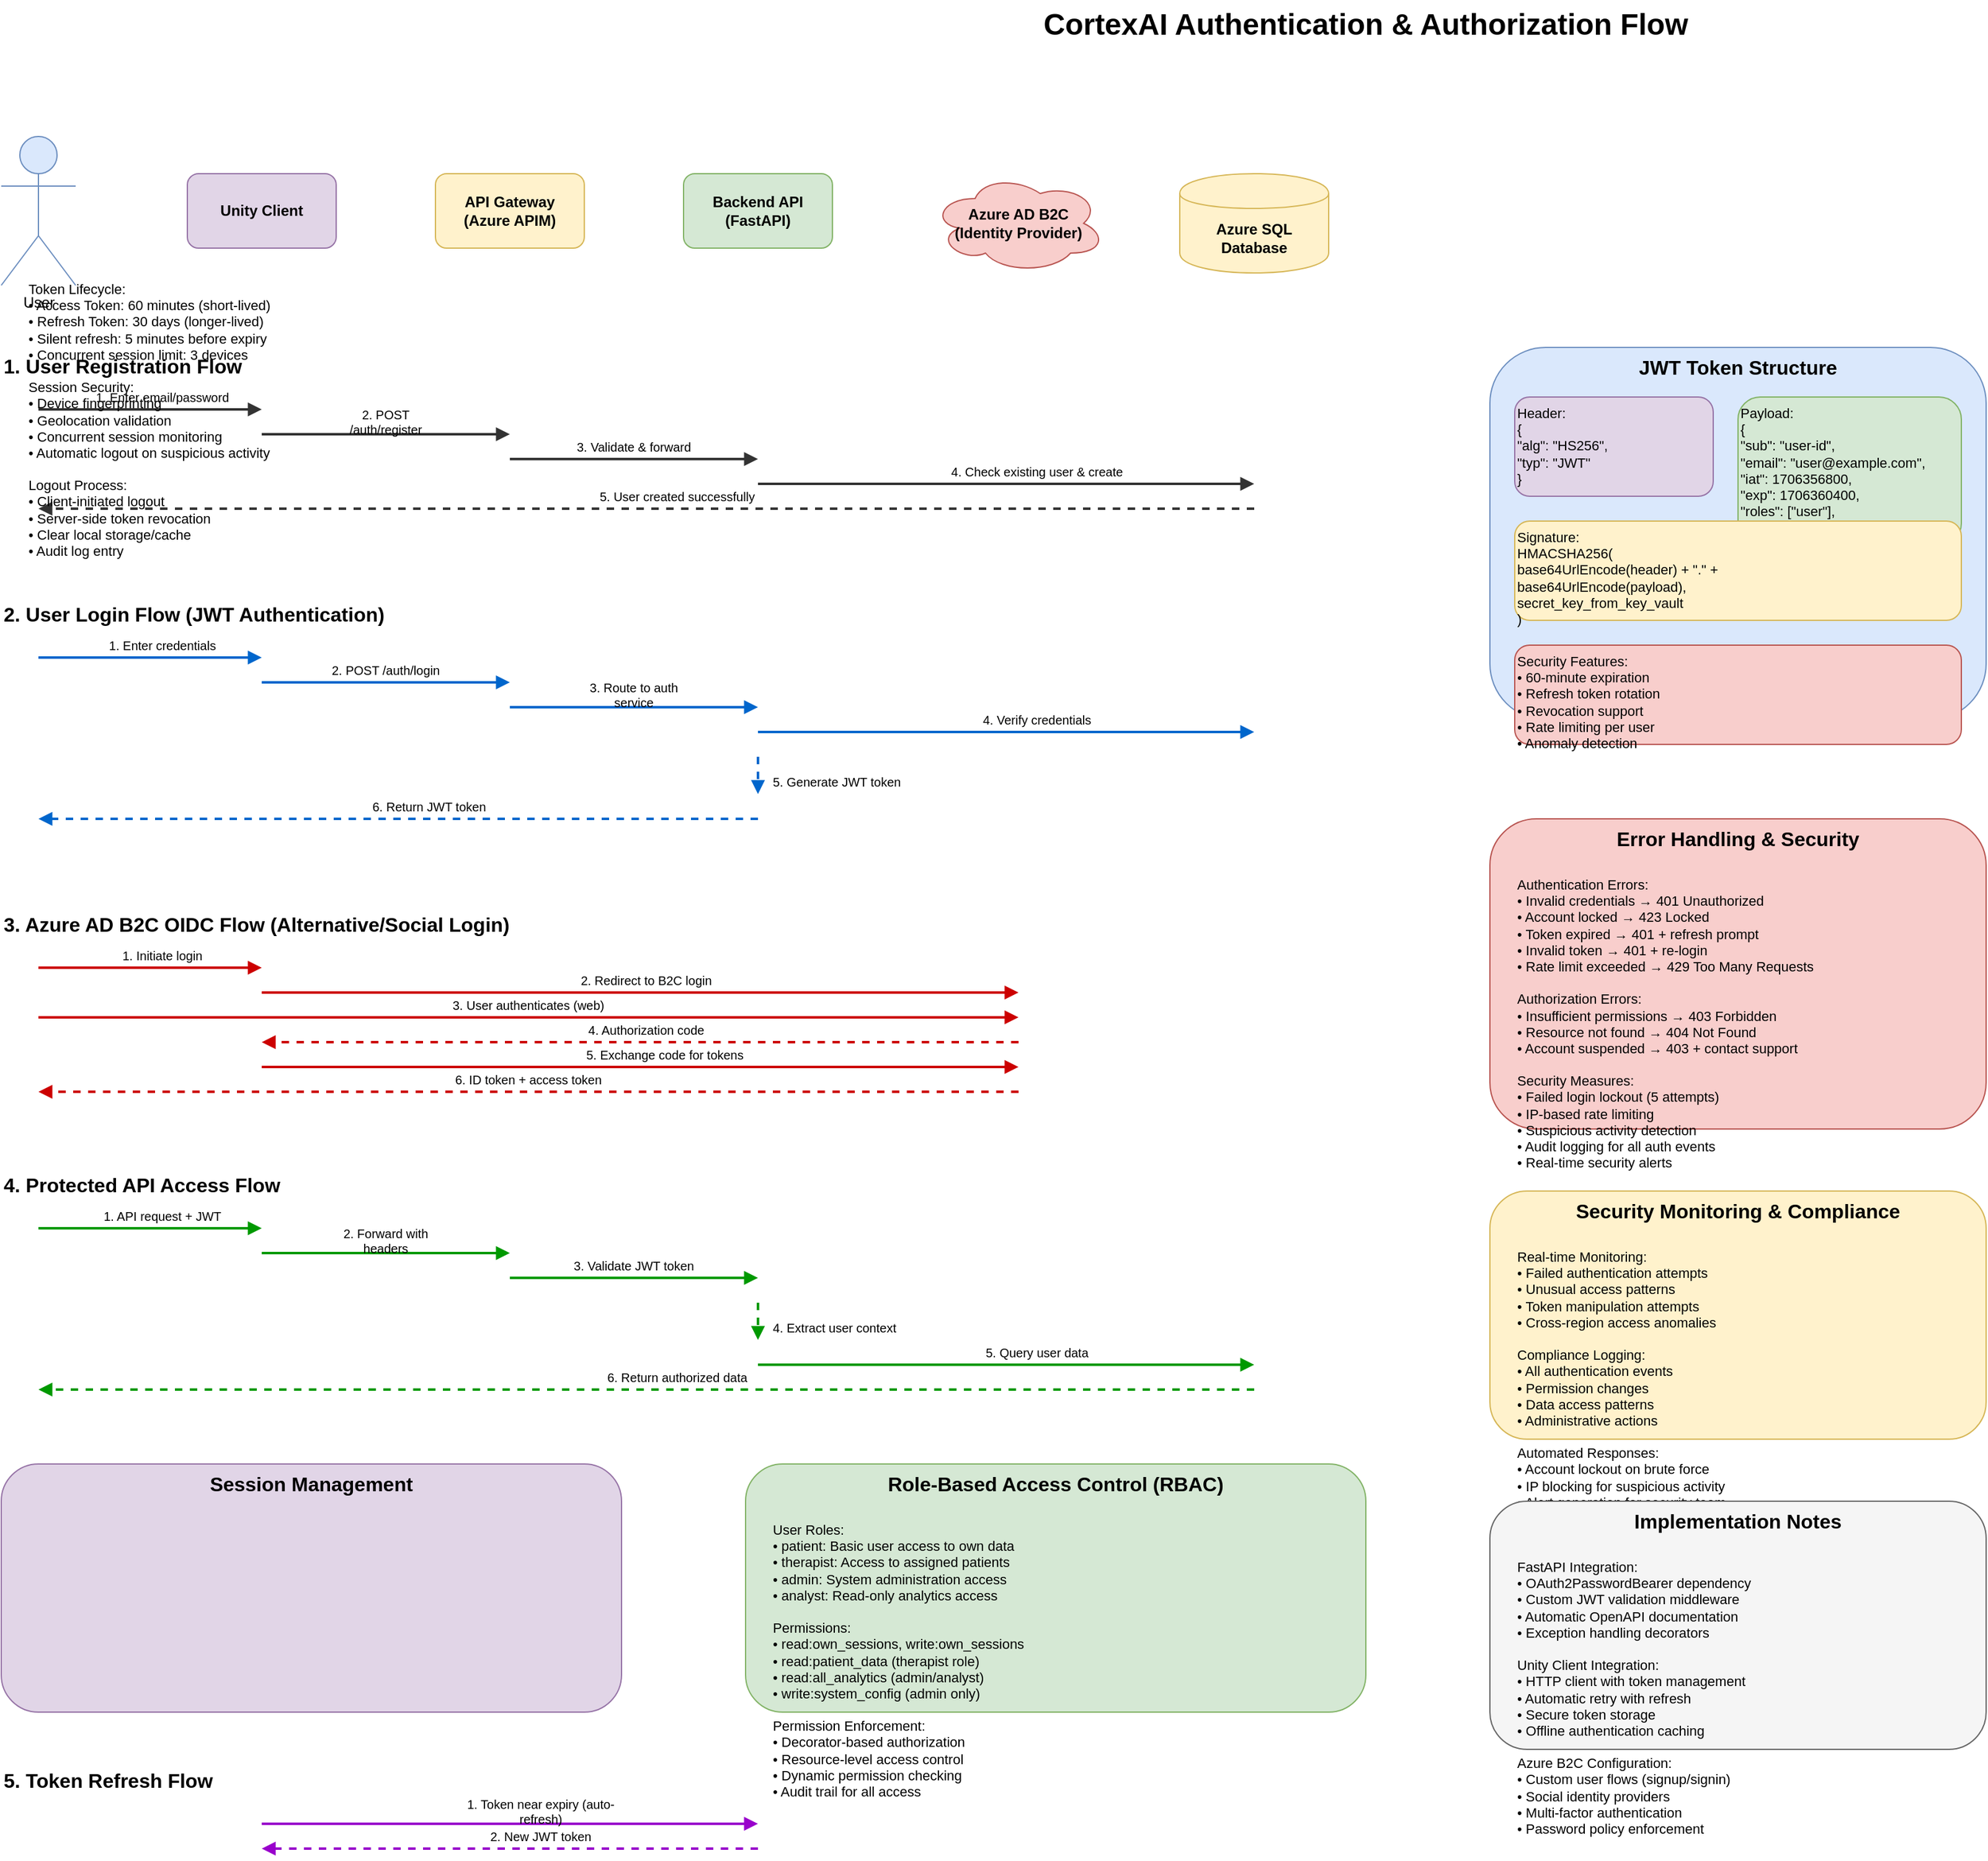 <mxfile version="24.7.17">
  <diagram id="authenticationFlow" name="Authentication Flow">
    <mxGraphModel dx="2200" dy="1400" grid="1" gridSize="10" guides="1" tooltips="1" connect="1" arrows="1" fold="1" page="1" pageScale="1" pageWidth="2400" pageHeight="1600" math="0" shadow="0">
      <root>
        <mxCell id="0"/>
        <mxCell id="1" parent="0"/>

        <!-- Title -->
        <mxCell id="title" value="CortexAI Authentication &amp; Authorization Flow" style="text;html=1;strokeColor=none;fillColor=none;align=center;verticalAlign=middle;whiteSpace=wrap;rounded=0;fontSize=24;fontStyle=1" vertex="1" parent="1">
          <mxGeometry x="900" y="40" width="600" height="40" as="geometry"/>
        </mxCell>

        <!-- Actors -->
        <mxCell id="user" value="User" style="shape=umlActor;verticalLabelPosition=bottom;verticalAlign=top;html=1;outlineConnect=0;fillColor=#dae8fc;strokeColor=#6c8ebf;" vertex="1" parent="1">
          <mxGeometry x="100" y="150" width="60" height="120" as="geometry"/>
        </mxCell>

        <mxCell id="unityClient" value="Unity Client" style="rounded=1;whiteSpace=wrap;html=1;fillColor=#e1d5e7;strokeColor=#9673a6;fontSize=12;fontStyle=1;" vertex="1" parent="1">
          <mxGeometry x="250" y="180" width="120" height="60" as="geometry"/>
        </mxCell>

        <mxCell id="apiGateway" value="API Gateway&#xa;(Azure APIM)" style="rounded=1;whiteSpace=wrap;html=1;fillColor=#fff2cc;strokeColor=#d6b656;fontSize=12;fontStyle=1;" vertex="1" parent="1">
          <mxGeometry x="450" y="180" width="120" height="60" as="geometry"/>
        </mxCell>

        <mxCell id="backendAPI" value="Backend API&#xa;(FastAPI)" style="rounded=1;whiteSpace=wrap;html=1;fillColor=#d5e8d4;strokeColor=#82b366;fontSize=12;fontStyle=1;" vertex="1" parent="1">
          <mxGeometry x="650" y="180" width="120" height="60" as="geometry"/>
        </mxCell>

        <mxCell id="azureB2C" value="Azure AD B2C&#xa;(Identity Provider)" style="shape=cloud;whiteSpace=wrap;html=1;fillColor=#f8cecc;strokeColor=#b85450;fontSize=12;fontStyle=1;" vertex="1" parent="1">
          <mxGeometry x="850" y="180" width="140" height="80" as="geometry"/>
        </mxCell>

        <mxCell id="database" value="Azure SQL&#xa;Database" style="shape=cylinder;whiteSpace=wrap;html=1;boundedLbl=1;fillColor=#fff2cc;strokeColor=#d6b656;fontSize=12;fontStyle=1;" vertex="1" parent="1">
          <mxGeometry x="1050" y="180" width="120" height="80" as="geometry"/>
        </mxCell>

        <!-- Registration Flow -->
        <mxCell id="regFlowTitle" value="1. User Registration Flow" style="text;html=1;strokeColor=none;fillColor=none;align=left;verticalAlign=middle;whiteSpace=wrap;rounded=0;fontSize=16;fontStyle=1;" vertex="1" parent="1">
          <mxGeometry x="100" y="320" width="300" height="30" as="geometry"/>
        </mxCell>

        <!-- Registration Steps -->
        <mxCell id="reg1" style="endArrow=block;html=1;strokeColor=#333333;strokeWidth=2;" edge="1" parent="1">
          <mxGeometry relative="1" as="geometry">
            <mxPoint x="130" y="370" as="sourcePoint"/>
            <mxPoint x="310" y="370" as="targetPoint"/>
          </mxGeometry>
        </mxCell>
        <mxCell id="reg1Label" value="1. Enter email/password" style="text;html=1;strokeColor=none;fillColor=none;align=center;verticalAlign=middle;whiteSpace=wrap;rounded=0;fontSize=10;" vertex="1" parent="1">
          <mxGeometry x="170" y="350" width="120" height="20" as="geometry"/>
        </mxCell>

        <mxCell id="reg2" style="endArrow=block;html=1;strokeColor=#333333;strokeWidth=2;" edge="1" parent="1">
          <mxGeometry relative="1" as="geometry">
            <mxPoint x="310" y="390" as="sourcePoint"/>
            <mxPoint x="510" y="390" as="targetPoint"/>
          </mxGeometry>
        </mxCell>
        <mxCell id="reg2Label" value="2. POST /auth/register" style="text;html=1;strokeColor=none;fillColor=none;align=center;verticalAlign=middle;whiteSpace=wrap;rounded=0;fontSize=10;" vertex="1" parent="1">
          <mxGeometry x="360" y="370" width="100" height="20" as="geometry"/>
        </mxCell>

        <mxCell id="reg3" style="endArrow=block;html=1;strokeColor=#333333;strokeWidth=2;" edge="1" parent="1">
          <mxGeometry relative="1" as="geometry">
            <mxPoint x="510" y="410" as="sourcePoint"/>
            <mxPoint x="710" y="410" as="targetPoint"/>
          </mxGeometry>
        </mxCell>
        <mxCell id="reg3Label" value="3. Validate &amp; forward" style="text;html=1;strokeColor=none;fillColor=none;align=center;verticalAlign=middle;whiteSpace=wrap;rounded=0;fontSize=10;" vertex="1" parent="1">
          <mxGeometry x="560" y="390" width="100" height="20" as="geometry"/>
        </mxCell>

        <mxCell id="reg4" style="endArrow=block;html=1;strokeColor=#333333;strokeWidth=2;" edge="1" parent="1">
          <mxGeometry relative="1" as="geometry">
            <mxPoint x="710" y="430" as="sourcePoint"/>
            <mxPoint x="1110" y="430" as="targetPoint"/>
          </mxGeometry>
        </mxCell>
        <mxCell id="reg4Label" value="4. Check existing user &amp; create" style="text;html=1;strokeColor=none;fillColor=none;align=center;verticalAlign=middle;whiteSpace=wrap;rounded=0;fontSize=10;" vertex="1" parent="1">
          <mxGeometry x="860" y="410" width="150" height="20" as="geometry"/>
        </mxCell>

        <mxCell id="reg5" style="endArrow=block;html=1;strokeColor=#333333;strokeWidth=2;dashed=1;" edge="1" parent="1">
          <mxGeometry relative="1" as="geometry">
            <mxPoint x="1110" y="450" as="sourcePoint"/>
            <mxPoint x="130" y="450" as="targetPoint"/>
          </mxGeometry>
        </mxCell>
        <mxCell id="reg5Label" value="5. User created successfully" style="text;html=1;strokeColor=none;fillColor=none;align=center;verticalAlign=middle;whiteSpace=wrap;rounded=0;fontSize=10;" vertex="1" parent="1">
          <mxGeometry x="570" y="430" width="150" height="20" as="geometry"/>
        </mxCell>

        <!-- Login Flow -->
        <mxCell id="loginFlowTitle" value="2. User Login Flow (JWT Authentication)" style="text;html=1;strokeColor=none;fillColor=none;align=left;verticalAlign=middle;whiteSpace=wrap;rounded=0;fontSize=16;fontStyle=1;" vertex="1" parent="1">
          <mxGeometry x="100" y="520" width="400" height="30" as="geometry"/>
        </mxCell>

        <!-- Login Steps -->
        <mxCell id="login1" style="endArrow=block;html=1;strokeColor=#0066cc;strokeWidth=2;" edge="1" parent="1">
          <mxGeometry relative="1" as="geometry">
            <mxPoint x="130" y="570" as="sourcePoint"/>
            <mxPoint x="310" y="570" as="targetPoint"/>
          </mxGeometry>
        </mxCell>
        <mxCell id="login1Label" value="1. Enter credentials" style="text;html=1;strokeColor=none;fillColor=none;align=center;verticalAlign=middle;whiteSpace=wrap;rounded=0;fontSize=10;" vertex="1" parent="1">
          <mxGeometry x="170" y="550" width="120" height="20" as="geometry"/>
        </mxCell>

        <mxCell id="login2" style="endArrow=block;html=1;strokeColor=#0066cc;strokeWidth=2;" edge="1" parent="1">
          <mxGeometry relative="1" as="geometry">
            <mxPoint x="310" y="590" as="sourcePoint"/>
            <mxPoint x="510" y="590" as="targetPoint"/>
          </mxGeometry>
        </mxCell>
        <mxCell id="login2Label" value="2. POST /auth/login" style="text;html=1;strokeColor=none;fillColor=none;align=center;verticalAlign=middle;whiteSpace=wrap;rounded=0;fontSize=10;" vertex="1" parent="1">
          <mxGeometry x="360" y="570" width="100" height="20" as="geometry"/>
        </mxCell>

        <mxCell id="login3" style="endArrow=block;html=1;strokeColor=#0066cc;strokeWidth=2;" edge="1" parent="1">
          <mxGeometry relative="1" as="geometry">
            <mxPoint x="510" y="610" as="sourcePoint"/>
            <mxPoint x="710" y="610" as="targetPoint"/>
          </mxGeometry>
        </mxCell>
        <mxCell id="login3Label" value="3. Route to auth service" style="text;html=1;strokeColor=none;fillColor=none;align=center;verticalAlign=middle;whiteSpace=wrap;rounded=0;fontSize=10;" vertex="1" parent="1">
          <mxGeometry x="560" y="590" width="100" height="20" as="geometry"/>
        </mxCell>

        <mxCell id="login4" style="endArrow=block;html=1;strokeColor=#0066cc;strokeWidth=2;" edge="1" parent="1">
          <mxGeometry relative="1" as="geometry">
            <mxPoint x="710" y="630" as="sourcePoint"/>
            <mxPoint x="1110" y="630" as="targetPoint"/>
          </mxGeometry>
        </mxCell>
        <mxCell id="login4Label" value="4. Verify credentials" style="text;html=1;strokeColor=none;fillColor=none;align=center;verticalAlign=middle;whiteSpace=wrap;rounded=0;fontSize=10;" vertex="1" parent="1">
          <mxGeometry x="860" y="610" width="150" height="20" as="geometry"/>
        </mxCell>

        <mxCell id="login5" style="endArrow=block;html=1;strokeColor=#0066cc;strokeWidth=2;dashed=1;" edge="1" parent="1">
          <mxGeometry relative="1" as="geometry">
            <mxPoint x="710" y="650" as="sourcePoint"/>
            <mxPoint x="710" y="680" as="targetPoint"/>
          </mxGeometry>
        </mxCell>
        <mxCell id="login5Label" value="5. Generate JWT token" style="text;html=1;strokeColor=none;fillColor=none;align=left;verticalAlign=middle;whiteSpace=wrap;rounded=0;fontSize=10;" vertex="1" parent="1">
          <mxGeometry x="720" y="660" width="120" height="20" as="geometry"/>
        </mxCell>

        <mxCell id="login6" style="endArrow=block;html=1;strokeColor=#0066cc;strokeWidth=2;dashed=1;" edge="1" parent="1">
          <mxGeometry relative="1" as="geometry">
            <mxPoint x="710" y="700" as="sourcePoint"/>
            <mxPoint x="130" y="700" as="targetPoint"/>
          </mxGeometry>
        </mxCell>
        <mxCell id="login6Label" value="6. Return JWT token" style="text;html=1;strokeColor=none;fillColor=none;align=center;verticalAlign=middle;whiteSpace=wrap;rounded=0;fontSize=10;" vertex="1" parent="1">
          <mxGeometry x="370" y="680" width="150" height="20" as="geometry"/>
        </mxCell>

        <!-- OIDC Flow with Azure B2C -->
        <mxCell id="oidcFlowTitle" value="3. Azure AD B2C OIDC Flow (Alternative/Social Login)" style="text;html=1;strokeColor=none;fillColor=none;align=left;verticalAlign=middle;whiteSpace=wrap;rounded=0;fontSize=16;fontStyle=1;" vertex="1" parent="1">
          <mxGeometry x="100" y="770" width="500" height="30" as="geometry"/>
        </mxCell>

        <!-- OIDC Steps -->
        <mxCell id="oidc1" style="endArrow=block;html=1;strokeColor=#cc0000;strokeWidth=2;" edge="1" parent="1">
          <mxGeometry relative="1" as="geometry">
            <mxPoint x="130" y="820" as="sourcePoint"/>
            <mxPoint x="310" y="820" as="targetPoint"/>
          </mxGeometry>
        </mxCell>
        <mxCell id="oidc1Label" value="1. Initiate login" style="text;html=1;strokeColor=none;fillColor=none;align=center;verticalAlign=middle;whiteSpace=wrap;rounded=0;fontSize=10;" vertex="1" parent="1">
          <mxGeometry x="170" y="800" width="120" height="20" as="geometry"/>
        </mxCell>

        <mxCell id="oidc2" style="endArrow=block;html=1;strokeColor=#cc0000;strokeWidth=2;" edge="1" parent="1">
          <mxGeometry relative="1" as="geometry">
            <mxPoint x="310" y="840" as="sourcePoint"/>
            <mxPoint x="920" y="840" as="targetPoint"/>
          </mxGeometry>
        </mxCell>
        <mxCell id="oidc2Label" value="2. Redirect to B2C login" style="text;html=1;strokeColor=none;fillColor=none;align=center;verticalAlign=middle;whiteSpace=wrap;rounded=0;fontSize=10;" vertex="1" parent="1">
          <mxGeometry x="560" y="820" width="120" height="20" as="geometry"/>
        </mxCell>

        <mxCell id="oidc3" style="endArrow=block;html=1;strokeColor=#cc0000;strokeWidth=2;" edge="1" parent="1">
          <mxGeometry relative="1" as="geometry">
            <mxPoint x="130" y="860" as="sourcePoint"/>
            <mxPoint x="920" y="860" as="targetPoint"/>
          </mxGeometry>
        </mxCell>
        <mxCell id="oidc3Label" value="3. User authenticates (web)" style="text;html=1;strokeColor=none;fillColor=none;align=center;verticalAlign=middle;whiteSpace=wrap;rounded=0;fontSize=10;" vertex="1" parent="1">
          <mxGeometry x="450" y="840" width="150" height="20" as="geometry"/>
        </mxCell>

        <mxCell id="oidc4" style="endArrow=block;html=1;strokeColor=#cc0000;strokeWidth=2;dashed=1;" edge="1" parent="1">
          <mxGeometry relative="1" as="geometry">
            <mxPoint x="920" y="880" as="sourcePoint"/>
            <mxPoint x="310" y="880" as="targetPoint"/>
          </mxGeometry>
        </mxCell>
        <mxCell id="oidc4Label" value="4. Authorization code" style="text;html=1;strokeColor=none;fillColor=none;align=center;verticalAlign=middle;whiteSpace=wrap;rounded=0;fontSize=10;" vertex="1" parent="1">
          <mxGeometry x="560" y="860" width="120" height="20" as="geometry"/>
        </mxCell>

        <mxCell id="oidc5" style="endArrow=block;html=1;strokeColor=#cc0000;strokeWidth=2;" edge="1" parent="1">
          <mxGeometry relative="1" as="geometry">
            <mxPoint x="310" y="900" as="sourcePoint"/>
            <mxPoint x="920" y="900" as="targetPoint"/>
          </mxGeometry>
        </mxCell>
        <mxCell id="oidc5Label" value="5. Exchange code for tokens" style="text;html=1;strokeColor=none;fillColor=none;align=center;verticalAlign=middle;whiteSpace=wrap;rounded=0;fontSize=10;" vertex="1" parent="1">
          <mxGeometry x="560" y="880" width="150" height="20" as="geometry"/>
        </mxCell>

        <mxCell id="oidc6" style="endArrow=block;html=1;strokeColor=#cc0000;strokeWidth=2;dashed=1;" edge="1" parent="1">
          <mxGeometry relative="1" as="geometry">
            <mxPoint x="920" y="920" as="sourcePoint"/>
            <mxPoint x="130" y="920" as="targetPoint"/>
          </mxGeometry>
        </mxCell>
        <mxCell id="oidc6Label" value="6. ID token + access token" style="text;html=1;strokeColor=none;fillColor=none;align=center;verticalAlign=middle;whiteSpace=wrap;rounded=0;fontSize=10;" vertex="1" parent="1">
          <mxGeometry x="450" y="900" width="150" height="20" as="geometry"/>
        </mxCell>

        <!-- API Access Flow -->
        <mxCell id="apiFlowTitle" value="4. Protected API Access Flow" style="text;html=1;strokeColor=none;fillColor=none;align=left;verticalAlign=middle;whiteSpace=wrap;rounded=0;fontSize=16;fontStyle=1;" vertex="1" parent="1">
          <mxGeometry x="100" y="980" width="400" height="30" as="geometry"/>
        </mxCell>

        <!-- API Access Steps -->
        <mxCell id="api1" style="endArrow=block;html=1;strokeColor=#009900;strokeWidth=2;" edge="1" parent="1">
          <mxGeometry relative="1" as="geometry">
            <mxPoint x="130" y="1030" as="sourcePoint"/>
            <mxPoint x="310" y="1030" as="targetPoint"/>
          </mxGeometry>
        </mxCell>
        <mxCell id="api1Label" value="1. API request + JWT" style="text;html=1;strokeColor=none;fillColor=none;align=center;verticalAlign=middle;whiteSpace=wrap;rounded=0;fontSize=10;" vertex="1" parent="1">
          <mxGeometry x="170" y="1010" width="120" height="20" as="geometry"/>
        </mxCell>

        <mxCell id="api2" style="endArrow=block;html=1;strokeColor=#009900;strokeWidth=2;" edge="1" parent="1">
          <mxGeometry relative="1" as="geometry">
            <mxPoint x="310" y="1050" as="sourcePoint"/>
            <mxPoint x="510" y="1050" as="targetPoint"/>
          </mxGeometry>
        </mxCell>
        <mxCell id="api2Label" value="2. Forward with headers" style="text;html=1;strokeColor=none;fillColor=none;align=center;verticalAlign=middle;whiteSpace=wrap;rounded=0;fontSize=10;" vertex="1" parent="1">
          <mxGeometry x="360" y="1030" width="100" height="20" as="geometry"/>
        </mxCell>

        <mxCell id="api3" style="endArrow=block;html=1;strokeColor=#009900;strokeWidth=2;" edge="1" parent="1">
          <mxGeometry relative="1" as="geometry">
            <mxPoint x="510" y="1070" as="sourcePoint"/>
            <mxPoint x="710" y="1070" as="targetPoint"/>
          </mxGeometry>
        </mxCell>
        <mxCell id="api3Label" value="3. Validate JWT token" style="text;html=1;strokeColor=none;fillColor=none;align=center;verticalAlign=middle;whiteSpace=wrap;rounded=0;fontSize=10;" vertex="1" parent="1">
          <mxGeometry x="560" y="1050" width="100" height="20" as="geometry"/>
        </mxCell>

        <mxCell id="api4" style="endArrow=block;html=1;strokeColor=#009900;strokeWidth=2;dashed=1;" edge="1" parent="1">
          <mxGeometry relative="1" as="geometry">
            <mxPoint x="710" y="1090" as="sourcePoint"/>
            <mxPoint x="710" y="1120" as="targetPoint"/>
          </mxGeometry>
        </mxCell>
        <mxCell id="api4Label" value="4. Extract user context" style="text;html=1;strokeColor=none;fillColor=none;align=left;verticalAlign=middle;whiteSpace=wrap;rounded=0;fontSize=10;" vertex="1" parent="1">
          <mxGeometry x="720" y="1100" width="120" height="20" as="geometry"/>
        </mxCell>

        <mxCell id="api5" style="endArrow=block;html=1;strokeColor=#009900;strokeWidth=2;" edge="1" parent="1">
          <mxGeometry relative="1" as="geometry">
            <mxPoint x="710" y="1140" as="sourcePoint"/>
            <mxPoint x="1110" y="1140" as="targetPoint"/>
          </mxGeometry>
        </mxCell>
        <mxCell id="api5Label" value="5. Query user data" style="text;html=1;strokeColor=none;fillColor=none;align=center;verticalAlign=middle;whiteSpace=wrap;rounded=0;fontSize=10;" vertex="1" parent="1">
          <mxGeometry x="860" y="1120" width="150" height="20" as="geometry"/>
        </mxCell>

        <mxCell id="api6" style="endArrow=block;html=1;strokeColor=#009900;strokeWidth=2;dashed=1;" edge="1" parent="1">
          <mxGeometry relative="1" as="geometry">
            <mxPoint x="1110" y="1160" as="sourcePoint"/>
            <mxPoint x="130" y="1160" as="targetPoint"/>
          </mxGeometry>
        </mxCell>
        <mxCell id="api6Label" value="6. Return authorized data" style="text;html=1;strokeColor=none;fillColor=none;align=center;verticalAlign=middle;whiteSpace=wrap;rounded=0;fontSize=10;" vertex="1" parent="1">
          <mxGeometry x="570" y="1140" width="150" height="20" as="geometry"/>
        </mxCell>

        <!-- JWT Token Details -->
        <mxCell id="jwtDetails" value="JWT Token Structure" style="rounded=1;whiteSpace=wrap;html=1;fillColor=#dae8fc;strokeColor=#6c8ebf;fontSize=16;fontStyle=1;verticalAlign=top;" vertex="1" parent="1">
          <mxGeometry x="1300" y="320" width="400" height="300" as="geometry"/>
        </mxCell>

        <mxCell id="jwtHeader" value="Header:&#xa;{&#xa;  &quot;alg&quot;: &quot;HS256&quot;,&#xa;  &quot;typ&quot;: &quot;JWT&quot;&#xa;}" style="rounded=1;whiteSpace=wrap;html=1;fillColor=#e1d5e7;strokeColor=#9673a6;fontSize=11;align=left;verticalAlign=top;" vertex="1" parent="1">
          <mxGeometry x="1320" y="360" width="160" height="80" as="geometry"/>
        </mxCell>

        <mxCell id="jwtPayload" value="Payload:&#xa;{&#xa;  &quot;sub&quot;: &quot;user-id&quot;,&#xa;  &quot;email&quot;: &quot;user@example.com&quot;,&#xa;  &quot;iat&quot;: 1706356800,&#xa;  &quot;exp&quot;: 1706360400,&#xa;  &quot;roles&quot;: [&quot;user&quot;],&#xa;  &quot;permissions&quot;: [&quot;read:sessions&quot;]&#xa;}" style="rounded=1;whiteSpace=wrap;html=1;fillColor=#d5e8d4;strokeColor=#82b366;fontSize=11;align=left;verticalAlign=top;" vertex="1" parent="1">
          <mxGeometry x="1500" y="360" width="180" height="120" as="geometry"/>
        </mxCell>

        <mxCell id="jwtSignature" value="Signature:&#xa;HMACSHA256(&#xa;  base64UrlEncode(header) + &quot;.&quot; +&#xa;  base64UrlEncode(payload),&#xa;  secret_key_from_key_vault&#xa;)" style="rounded=1;whiteSpace=wrap;html=1;fillColor=#fff2cc;strokeColor=#d6b656;fontSize=11;align=left;verticalAlign=top;" vertex="1" parent="1">
          <mxGeometry x="1320" y="460" width="360" height="80" as="geometry"/>
        </mxCell>

        <mxCell id="jwtSecurity" value="Security Features:&#xa;• 60-minute expiration&#xa;• Refresh token rotation&#xa;• Revocation support&#xa;• Rate limiting per user&#xa;• Anomaly detection" style="rounded=1;whiteSpace=wrap;html=1;fillColor=#f8cecc;strokeColor=#b85450;fontSize=11;align=left;verticalAlign=top;" vertex="1" parent="1">
          <mxGeometry x="1320" y="560" width="360" height="80" as="geometry"/>
        </mxCell>

        <!-- Error Handling -->
        <mxCell id="errorHandling" value="Error Handling &amp; Security" style="rounded=1;whiteSpace=wrap;html=1;fillColor=#f8cecc;strokeColor=#b85450;fontSize=16;fontStyle=1;verticalAlign=top;" vertex="1" parent="1">
          <mxGeometry x="1300" y="700" width="400" height="250" as="geometry"/>
        </mxCell>

        <mxCell id="errorScenarios" value="Authentication Errors:&#xa;• Invalid credentials → 401 Unauthorized&#xa;• Account locked → 423 Locked&#xa;• Token expired → 401 + refresh prompt&#xa;• Invalid token → 401 + re-login&#xa;• Rate limit exceeded → 429 Too Many Requests&#xa;&#xa;Authorization Errors:&#xa;• Insufficient permissions → 403 Forbidden&#xa;• Resource not found → 404 Not Found&#xa;• Account suspended → 403 + contact support&#xa;&#xa;Security Measures:&#xa;• Failed login lockout (5 attempts)&#xa;• IP-based rate limiting&#xa;• Suspicious activity detection&#xa;• Audit logging for all auth events&#xa;• Real-time security alerts" style="text;html=1;strokeColor=none;fillColor=none;align=left;verticalAlign=top;whiteSpace=wrap;rounded=0;fontSize=11;" vertex="1" parent="1">
          <mxGeometry x="1320" y="740" width="360" height="200" as="geometry"/>
        </mxCell>

        <!-- Session Management -->
        <mxCell id="sessionMgmt" value="Session Management" style="rounded=1;whiteSpace=wrap;html=1;fillColor=#e1d5e7;strokeColor=#9673a6;fontSize=16;fontStyle=1;verticalAlign=top;" vertex="1" parent="1">
          <mxGeometry x="100" y="1220" width="500" height="200" as="geometry"/>
        </mxCell>

        <mxCell id="sessionDetails" value="Token Lifecycle:&#xa;• Access Token: 60 minutes (short-lived)&#xa;• Refresh Token: 30 days (longer-lived)&#xa;• Silent refresh: 5 minutes before expiry&#xa;• Concurrent session limit: 3 devices&#xa;&#xa;Session Security:&#xa;• Device fingerprinting&#xa;• Geolocation validation&#xa;• Concurrent session monitoring&#xa;• Automatic logout on suspicious activity&#xa;&#xa;Logout Process:&#xa;• Client-initiated logout&#xa;• Server-side token revocation&#xa;• Clear local storage/cache&#xa;• Audit log entry" style="text;html=1;strokeColor=none;fillColor=none;align=left;verticalAlign=top;whiteSpace=wrap;rounded=0;fontSize=11;" vertex="1" parent="1">
          <mxGeometry x="120" y="260" width="460" height="150" as="geometry"/>
        </mxCell>

        <!-- Role-Based Access Control -->
        <mxCell id="rbac" value="Role-Based Access Control (RBAC)" style="rounded=1;whiteSpace=wrap;html=1;fillColor=#d5e8d4;strokeColor=#82b366;fontSize=16;fontStyle=1;verticalAlign=top;" vertex="1" parent="1">
          <mxGeometry x="700" y="1220" width="500" height="200" as="geometry"/>
        </mxCell>

        <mxCell id="rbacDetails" value="User Roles:&#xa;• patient: Basic user access to own data&#xa;• therapist: Access to assigned patients&#xa;• admin: System administration access&#xa;• analyst: Read-only analytics access&#xa;&#xa;Permissions:&#xa;• read:own_sessions, write:own_sessions&#xa;• read:patient_data (therapist role)&#xa;• read:all_analytics (admin/analyst)&#xa;• write:system_config (admin only)&#xa;&#xa;Permission Enforcement:&#xa;• Decorator-based authorization&#xa;• Resource-level access control&#xa;• Dynamic permission checking&#xa;• Audit trail for all access" style="text;html=1;strokeColor=none;fillColor=none;align=left;verticalAlign=top;whiteSpace=wrap;rounded=0;fontSize=11;" vertex="1" parent="1">
          <mxGeometry x="720" y="1260" width="460" height="150" as="geometry"/>
        </mxCell>

        <!-- Security Monitoring -->
        <mxCell id="securityMonitoring" value="Security Monitoring &amp; Compliance" style="rounded=1;whiteSpace=wrap;html=1;fillColor=#fff2cc;strokeColor=#d6b656;fontSize=16;fontStyle=1;verticalAlign=top;" vertex="1" parent="1">
          <mxGeometry x="1300" y="1000" width="400" height="200" as="geometry"/>
        </mxCell>

        <mxCell id="monitoringDetails" value="Real-time Monitoring:&#xa;• Failed authentication attempts&#xa;• Unusual access patterns&#xa;• Token manipulation attempts&#xa;• Cross-region access anomalies&#xa;&#xa;Compliance Logging:&#xa;• All authentication events&#xa;• Permission changes&#xa;• Data access patterns&#xa;• Administrative actions&#xa;&#xa;Automated Responses:&#xa;• Account lockout on brute force&#xa;• IP blocking for suspicious activity&#xa;• Alert generation for security team&#xa;• Automatic token revocation" style="text;html=1;strokeColor=none;fillColor=none;align=left;verticalAlign=top;whiteSpace=wrap;rounded=0;fontSize=11;" vertex="1" parent="1">
          <mxGeometry x="1320" y="1040" width="360" height="150" as="geometry"/>
        </mxCell>

        <!-- Token Refresh Flow -->
        <mxCell id="refreshTitle" value="5. Token Refresh Flow" style="text;html=1;strokeColor=none;fillColor=none;align=left;verticalAlign=middle;whiteSpace=wrap;rounded=0;fontSize=16;fontStyle=1;" vertex="1" parent="1">
          <mxGeometry x="100" y="1460" width="300" height="30" as="geometry"/>
        </mxCell>

        <mxCell id="refresh1" style="endArrow=block;html=1;strokeColor=#9900cc;strokeWidth=2;" edge="1" parent="1">
          <mxGeometry relative="1" as="geometry">
            <mxPoint x="310" y="1510" as="sourcePoint"/>
            <mxPoint x="710" y="1510" as="targetPoint"/>
          </mxGeometry>
        </mxCell>
        <mxCell id="refresh1Label" value="1. Token near expiry (auto-refresh)" style="text;html=1;strokeColor=none;fillColor=none;align=center;verticalAlign=middle;whiteSpace=wrap;rounded=0;fontSize=10;" vertex="1" parent="1">
          <mxGeometry x="460" y="1490" width="150" height="20" as="geometry"/>
        </mxCell>

        <mxCell id="refresh2" style="endArrow=block;html=1;strokeColor=#9900cc;strokeWidth=2;dashed=1;" edge="1" parent="1">
          <mxGeometry relative="1" as="geometry">
            <mxPoint x="710" y="1530" as="sourcePoint"/>
            <mxPoint x="310" y="1530" as="targetPoint"/>
          </mxGeometry>
        </mxCell>
        <mxCell id="refresh2Label" value="2. New JWT token" style="text;html=1;strokeColor=none;fillColor=none;align=center;verticalAlign=middle;whiteSpace=wrap;rounded=0;fontSize=10;" vertex="1" parent="1">
          <mxGeometry x="460" y="1510" width="150" height="20" as="geometry"/>
        </mxCell>

        <!-- Implementation Notes -->
        <mxCell id="implNotes" value="Implementation Notes" style="rounded=1;whiteSpace=wrap;html=1;fillColor=#f5f5f5;strokeColor=#666666;fontSize=16;fontStyle=1;verticalAlign=top;" vertex="1" parent="1">
          <mxGeometry x="1300" y="1250" width="400" height="200" as="geometry"/>
        </mxCell>

        <mxCell id="implDetails" value="FastAPI Integration:&#xa;• OAuth2PasswordBearer dependency&#xa;• Custom JWT validation middleware&#xa;• Automatic OpenAPI documentation&#xa;• Exception handling decorators&#xa;&#xa;Unity Client Integration:&#xa;• HTTP client with token management&#xa;• Automatic retry with refresh&#xa;• Secure token storage&#xa;• Offline authentication caching&#xa;&#xa;Azure B2C Configuration:&#xa;• Custom user flows (signup/signin)&#xa;• Social identity providers&#xa;• Multi-factor authentication&#xa;• Password policy enforcement" style="text;html=1;strokeColor=none;fillColor=none;align=left;verticalAlign=top;whiteSpace=wrap;rounded=0;fontSize=11;" vertex="1" parent="1">
          <mxGeometry x="1320" y="1290" width="360" height="150" as="geometry"/>
        </mxCell>

      </root>
    </mxGraphModel>
  </diagram>
</mxfile>